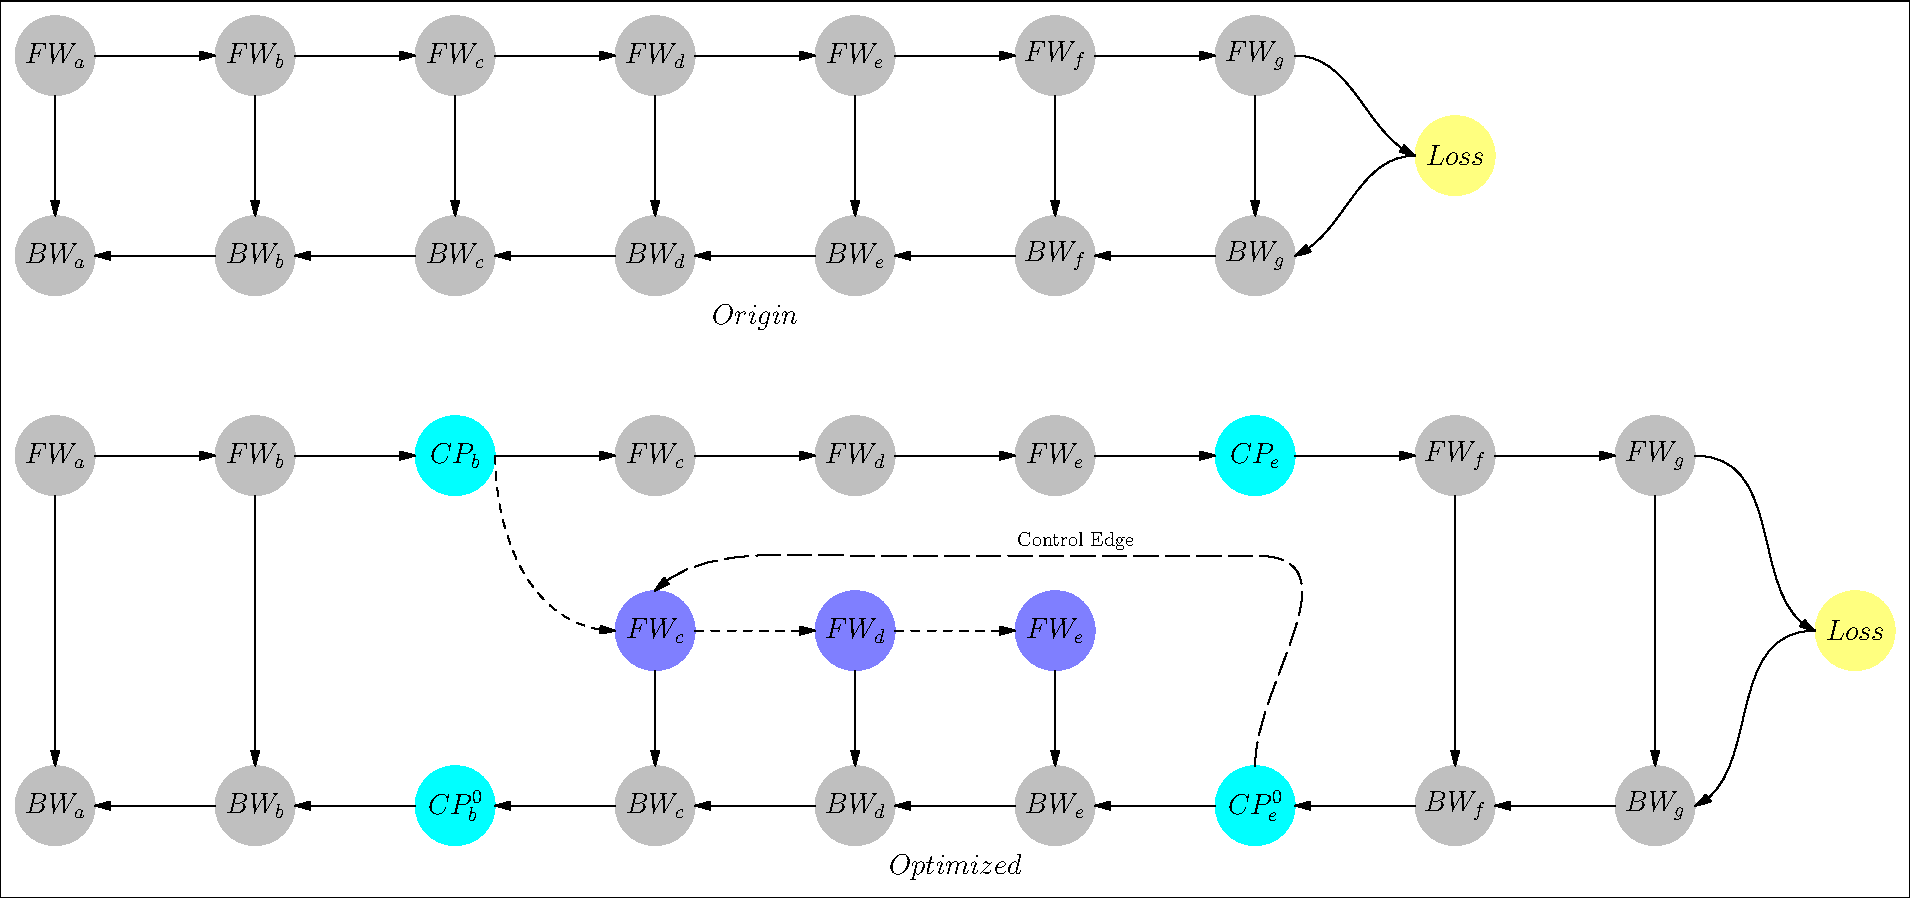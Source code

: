 real g_colSpace = 2;
defaultpen(fontsize(14pt));
size(30cm, 0);
unitsize(50);

picture getCircleNode(string strLabel, pair pos, pen p=mediumgray){
    picture pic;
    fill(pic, circle((0,0), 0.2*g_colSpace), p);
    label(pic, strLabel);
    return shift(pos)*pic;
}

void drawLeft2Right(picture pic, picture circleFrom, picture circleTo, pen p=defaultpen)
{
    pair ptFrom = point(circleFrom, E);
    pair ptTo = point(circleTo, W);
    draw(pic, ptFrom--ptTo, p, Arrow);
}

void drawRight2Left(picture pic, picture circleFrom, picture circleTo, pen p=defaultpen)
{
    pair ptFrom = point(circleFrom, W);
    pair ptTo = point(circleTo, E);
    draw(pic, ptFrom--ptTo, p, Arrow);
}

void drawUp2Down(picture pic, picture circleFrom, picture circleTo, pen p=defaultpen)
{
    pair ptFrom = point(circleFrom, S);
    pair ptTo = point(circleTo, N);
    draw(pic, ptFrom--ptTo, p, Arrow);
}

picture getOriginPic()
{
    picture originpic;
    real colSpace = 2;
    size(originpic, 30cm);
    // foward
    picture FW_a = getCircleNode("$FW_a$", (colSpace, 0));
    picture FW_b = getCircleNode("$FW_b$", (2colSpace, 0));
    picture FW_c = getCircleNode("$FW_c$", (3colSpace, 0));
    picture FW_d = getCircleNode("$FW_d$", (4colSpace, 0));
    picture FW_e = getCircleNode("$FW_e$", (5colSpace, 0));
    picture FW_f = getCircleNode("$FW_f$", (6colSpace, 0));
    picture FW_g = getCircleNode("$FW_g$", (7colSpace, 0));

    add(originpic, FW_a);
    add(originpic, FW_b);
    add(originpic, FW_c);
    add(originpic, FW_d);
    add(originpic, FW_e);
    add(originpic, FW_f);
    add(originpic, FW_g);

    // backword
    picture BW_a = getCircleNode("$BW_a$", (colSpace, -colSpace));
    picture BW_b = getCircleNode("$BW_b$", (2colSpace, -colSpace));
    picture BW_c = getCircleNode("$BW_c$", (3colSpace, -colSpace));
    picture BW_d = getCircleNode("$BW_d$", (4colSpace, -colSpace));
    picture BW_e = getCircleNode("$BW_e$", (5colSpace, -colSpace));
    picture BW_f = getCircleNode("$BW_f$", (6colSpace, -colSpace));
    picture BW_g = getCircleNode("$BW_g$", (7colSpace, -colSpace));

    add(originpic, BW_a);
    add(originpic, BW_b);
    add(originpic, BW_c);
    add(originpic, BW_d);
    add(originpic, BW_e);
    add(originpic, BW_f);
    add(originpic, BW_g);

    // loss node
    pair FW_g_pt = point(FW_g, E);
    pair BW_g_pt = point(BW_g, E);
    pair loss_pos = shift(0.8colSpace,0)*midpoint(FW_g_pt--BW_g_pt);
    picture lossNode = getCircleNode("$Loss$", loss_pos, lightyellow);
    add(originpic, lossNode);

    // arrow line up to down
    drawUp2Down(originpic, FW_a, BW_a);
    drawUp2Down(originpic, FW_b, BW_b);
    drawUp2Down(originpic, FW_c, BW_c);
    drawUp2Down(originpic, FW_d, BW_d);
    drawUp2Down(originpic, FW_e, BW_e);
    drawUp2Down(originpic, FW_f, BW_f);
    drawUp2Down(originpic, FW_g, BW_g);

    // arrow line forward
    drawLeft2Right(originpic, FW_a, FW_b);
    drawLeft2Right(originpic, FW_b, FW_c);
    drawLeft2Right(originpic, FW_c, FW_d);
    drawLeft2Right(originpic, FW_d, FW_e);
    drawLeft2Right(originpic, FW_e, FW_f);
    drawLeft2Right(originpic, FW_f, FW_g);

    // arrow line backword
    drawRight2Left(originpic, BW_b, BW_a);
    drawRight2Left(originpic, BW_c, BW_b);
    drawRight2Left(originpic, BW_d, BW_c);
    drawRight2Left(originpic, BW_e, BW_d);
    drawRight2Left(originpic, BW_f, BW_e);
    drawRight2Left(originpic, BW_g, BW_f);

    // arrow to loss
    path FG2Loss = point(FW_g, E){right}..{ESE}point(lossNode, W);
    draw(originpic, FG2Loss, Arrow);
    path Loss2BG = point(lossNode, W){left}..{WSW}point(BW_g, E);
    draw(originpic, Loss2BG, Arrow);

    return originpic;
}

picture getOptimizedPic()
{
    picture pic;
    real colSpace = 2;
    size(pic, 30cm);
    // foward
    picture FW_a = getCircleNode("$FW_a$", (colSpace, 0));
    picture FW_b = getCircleNode("$FW_b$", (2colSpace, 0));
    picture CP_Begin = getCircleNode("$CP_b$", (3colSpace, 0), cyan);
    picture FW_c = getCircleNode("$FW_c$", (4colSpace, 0));
    picture FW_d = getCircleNode("$FW_d$", (5colSpace, 0));
    picture FW_e = getCircleNode("$FW_e$", (6colSpace, 0));
    picture CP_End = getCircleNode("$CP_e$", (7colSpace, 0), cyan);
    picture FW_f = getCircleNode("$FW_f$", (8colSpace, 0));
    picture FW_g = getCircleNode("$FW_g$", (9colSpace, 0));

    add(pic, FW_a);
    add(pic, FW_b);
    add(pic, CP_Begin);
    add(pic, FW_c);
    add(pic, FW_d);
    add(pic, FW_e);
    add(pic, CP_End);
    add(pic, FW_f);
    add(pic, FW_g);

    // backword
    real rowSpace = 3.5;
    picture BW_a = getCircleNode("$BW_a$", (colSpace, -rowSpace));
    picture BW_b = getCircleNode("$BW_b$", (2colSpace, -rowSpace));
    picture CPBW_Begin = getCircleNode("$CP^0_b$", (3colSpace, -rowSpace), cyan);
    picture BW_c = getCircleNode("$BW_c$", (4colSpace, -rowSpace));
    picture BW_d = getCircleNode("$BW_d$", (5colSpace, -rowSpace));
    picture BW_e = getCircleNode("$BW_e$", (6colSpace, -rowSpace));
    picture CPBW_End = getCircleNode("$CP^0_e$", (7colSpace, -rowSpace), cyan);
    picture BW_f = getCircleNode("$BW_f$", (8colSpace, -rowSpace));
    picture BW_g = getCircleNode("$BW_g$", (9colSpace, -rowSpace));

    add(pic, BW_a);
    add(pic, BW_b);
    add(pic, CPBW_Begin);
    add(pic, BW_c);
    add(pic, BW_d);
    add(pic, BW_e);
    add(pic, CPBW_End);
    add(pic, BW_f);
    add(pic, BW_g);

    // loss node
    pair FW_g_pt = point(FW_g, E);
    pair BW_g_pt = point(BW_g, E);
    pair loss_pos = shift(0.8colSpace,0)*midpoint(FW_g_pt--BW_g_pt);
    picture lossNode = getCircleNode("$Loss$", loss_pos, lightyellow);
    add(pic, lossNode);

    // middle nodes
    picture new_FW_c = getCircleNode("$FW_c$", 
                                shift(0, -0.5rowSpace)*point(FW_c, (0,0)), 
                                lightblue);
    picture new_FW_d = getCircleNode("$FW_d$", 
                                shift(0, -0.5rowSpace)*point(FW_d, (0,0)), 
                                lightblue);
    picture new_FW_e = getCircleNode("$FW_e$", 
                                shift(0, -0.5rowSpace)*point(FW_e, (0,0)), 
                                lightblue);
    add(pic, new_FW_c);
    add(pic, new_FW_d);
    add(pic, new_FW_e);

    // line about middle nodes
    path CPBegin2NewFWC = point(CP_Begin, E){down}..{right}point(new_FW_c, W);
    draw(pic, CPBegin2NewFWC, dashed, Arrow);

    path NewFWC2NewFWD = point(new_FW_c, E)..point(new_FW_d, W);
    draw(pic, NewFWC2NewFWD, dashed, Arrow);

    path NewFWD2NewFWE = point(new_FW_d, E)..point(new_FW_e, W);
    draw(pic, NewFWD2NewFWE, dashed, Arrow);

    path CPEnd2NewFWC = point(CPBW_End, N){up}\
        ..shift(0,0.6rowSpace)*point(CPBW_End, N){left}\
        ..shift(-0.5colSpace,0.6rowSpace)*point(CPBW_End, N)\
        ..shift(-colSpace,0.6rowSpace)*point(CPBW_End, N)\
        ..shift(-1.5colSpace,0.6rowSpace)*point(CPBW_End, N)\
        ..shift(-2colSpace,0.6rowSpace)*point(CPBW_End, N)\
        ..shift(-2.5colSpace,0.6rowSpace)*point(CPBW_End, N)\
        ..{SW}point(new_FW_c, N);
    label(pic, "Control Edge", midpoint(CPEnd2NewFWC), N, fontsize(10pt));
    draw(pic, CPEnd2NewFWC, longdashed, Arrow);

    path NewFWC2BWC = point(new_FW_c, S)..point(BW_c, N);
    draw(pic, NewFWC2BWC, Arrow);

    path NewFWD2BWD = point(new_FW_d, S)..point(BW_d, N);
    draw(pic, NewFWD2BWD, Arrow);

    path NewFWE2BWE = point(new_FW_e, S)..point(BW_e, N);
    draw(pic, NewFWE2BWE, Arrow);

    // arrow line up to down
    drawUp2Down(pic, FW_a, BW_a);
    drawUp2Down(pic, FW_b, BW_b);
    drawUp2Down(pic, FW_f, BW_f);
    drawUp2Down(pic, FW_g, BW_g);

    // arrow line forward
    drawLeft2Right(pic, FW_a, FW_b);
    drawLeft2Right(pic, FW_b, CP_Begin);
    drawLeft2Right(pic, CP_Begin, FW_c);
    drawLeft2Right(pic, FW_c, FW_d);
    drawLeft2Right(pic, FW_d, FW_e);
    drawLeft2Right(pic, FW_e, CP_End);
    drawLeft2Right(pic, CP_End, FW_f);
    drawLeft2Right(pic, FW_f, FW_g);

    // arrow line backword
    drawRight2Left(pic, BW_b, BW_a);
    drawRight2Left(pic, CPBW_Begin, BW_b);
    drawRight2Left(pic, BW_c, CPBW_Begin);
    drawRight2Left(pic, BW_d, BW_c);
    drawRight2Left(pic, BW_e, BW_d);
    drawRight2Left(pic, CPBW_End, BW_e);
    drawRight2Left(pic, BW_f, CPBW_End);
    drawRight2Left(pic, BW_g, BW_f);

    // arrow to loss
    path FG2Loss = point(FW_g, E){right}..{ESE}point(lossNode, W);
    draw(pic, FG2Loss, Arrow);
    path Loss2BG = point(lossNode, W){left}..{WSW}point(BW_g, E);
    draw(pic, Loss2BG, Arrow);

    return pic;    
}

picture originPic = getOriginPic();
picture optimizedPic = shift(0, -4)*getOptimizedPic();

add(originPic);
add(optimizedPic);

label("$Origin$", point(originPic, S), down);
label("$Optimized$", point(optimizedPic, S), down);

shipout(bbox(0.25cm));
write(size(originPic));
write(size(optimizedPic));

write(size(originPic, true));
write(size(optimizedPic, true));